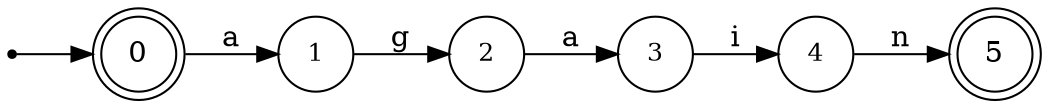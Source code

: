 digraph finite_state_machine {
	rankdir=LR;
	size="10,10"

	node [ shape = doublecircle, label = "0", fontsize  = 14] n0;

	node [ shape = circle, label = "1", fontsize  = 12] n1;
	node [ shape = circle, label = "2", fontsize  = 12] n2;
	node [ shape = circle, label = "3", fontsize  = 12] n3;
	node [ shape = circle, label = "4", fontsize  = 12] n4;

	node [ shape = doublecircle, label = "5", fontsize  = 14] n5;

	node [shape = point ]; qi
	qi -> n0;

	n0 -> n1 [ label = "a" ];
	n1 -> n2 [ label = "g" ];
	n2 -> n3 [ label = "a" ];
	n3 -> n4 [ label = "i" ];
	n4 -> n5 [ label = "n" ];
}